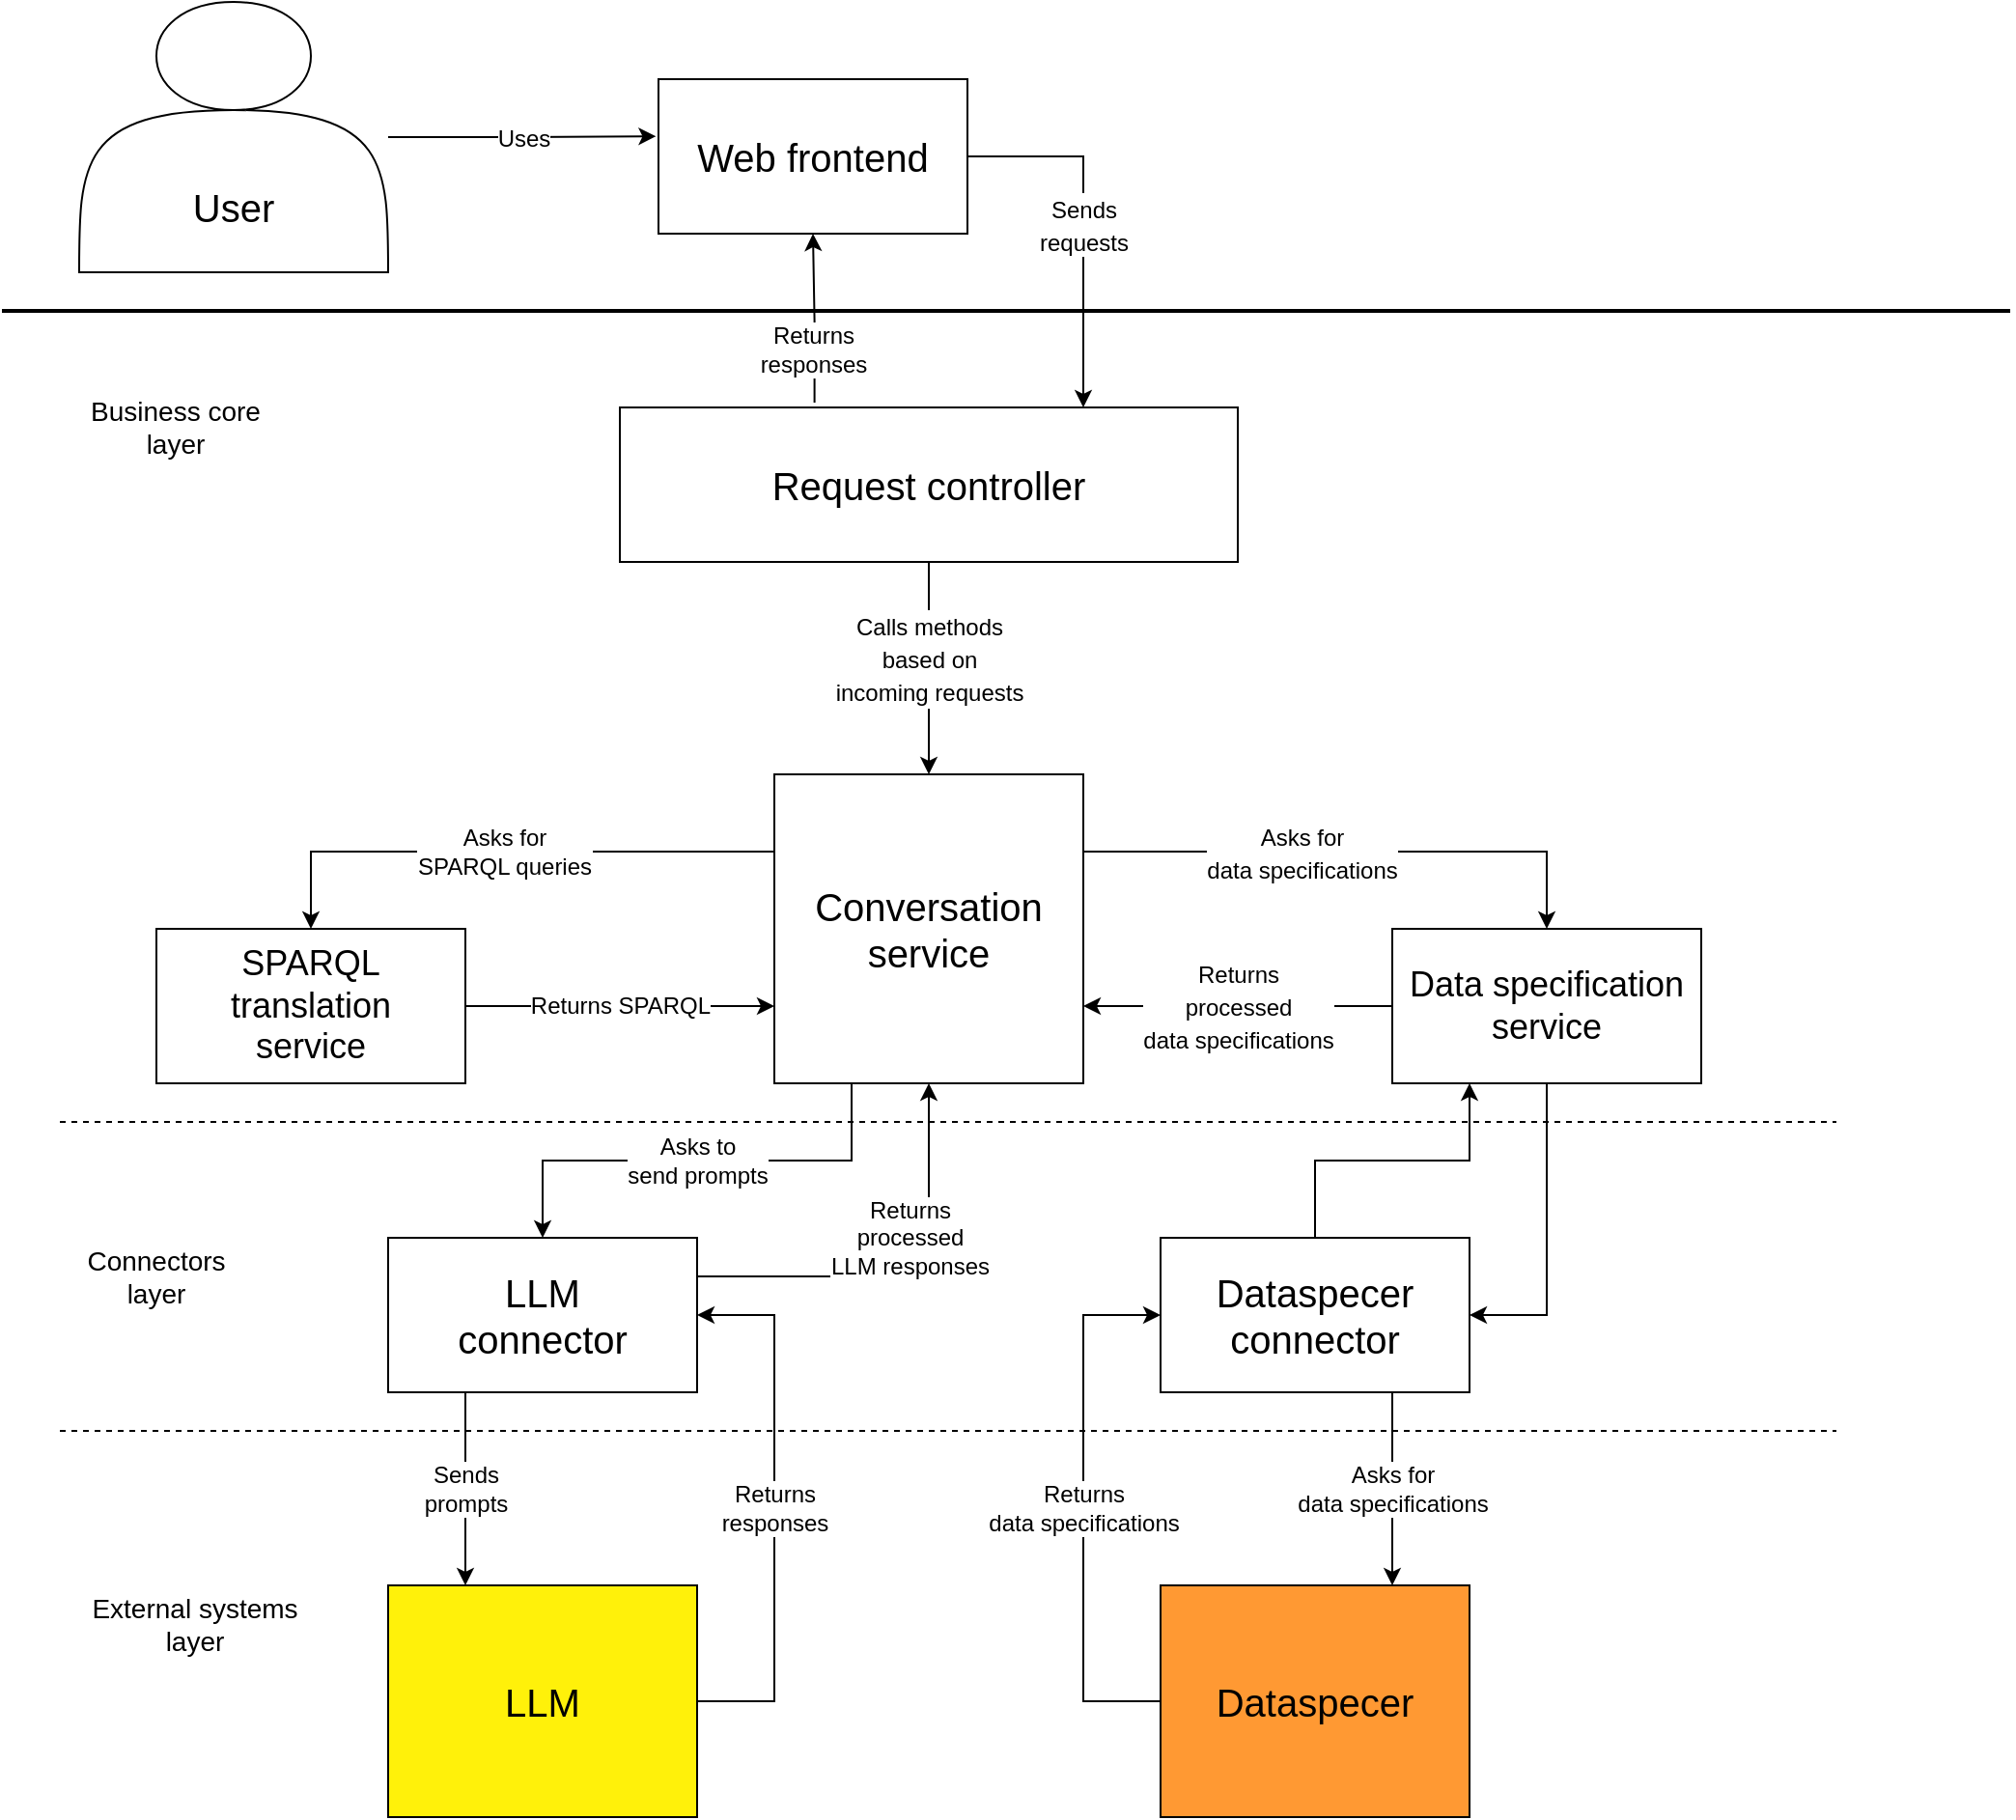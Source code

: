 <mxfile version="28.1.2">
  <diagram name="Page-1" id="YrlZnvYl19f4c1O1SpIb">
    <mxGraphModel dx="863" dy="473" grid="1" gridSize="10" guides="1" tooltips="1" connect="1" arrows="1" fold="1" page="1" pageScale="1" pageWidth="1100" pageHeight="850" math="0" shadow="0">
      <root>
        <mxCell id="0" />
        <mxCell id="1" parent="0" />
        <mxCell id="Y8c6E5Kz-DKiWm2LMtte-1" value="&lt;div&gt;&lt;font style=&quot;font-size: 20px;&quot;&gt;&lt;br&gt;&lt;/font&gt;&lt;/div&gt;&lt;div&gt;&lt;font style=&quot;font-size: 20px;&quot;&gt;&lt;br&gt;&lt;/font&gt;&lt;/div&gt;&lt;div&gt;&lt;font style=&quot;font-size: 20px;&quot;&gt;&lt;br&gt;&lt;/font&gt;&lt;/div&gt;&lt;font style=&quot;font-size: 20px;&quot;&gt;User&lt;/font&gt;" style="shape=actor;whiteSpace=wrap;html=1;" vertex="1" parent="1">
          <mxGeometry x="80" y="40" width="160" height="140" as="geometry" />
        </mxCell>
        <mxCell id="Y8c6E5Kz-DKiWm2LMtte-13" value="&lt;font style=&quot;font-size: 12px;&quot;&gt;Sends&lt;/font&gt;&lt;div&gt;&lt;font style=&quot;font-size: 12px;&quot;&gt;requests&lt;/font&gt;&lt;/div&gt;" style="edgeStyle=orthogonalEdgeStyle;rounded=0;orthogonalLoop=1;jettySize=auto;html=1;entryX=0.75;entryY=0;entryDx=0;entryDy=0;exitX=1;exitY=0.5;exitDx=0;exitDy=0;fontSize=14;" edge="1" parent="1" source="Y8c6E5Kz-DKiWm2LMtte-2" target="Y8c6E5Kz-DKiWm2LMtte-6">
          <mxGeometry relative="1" as="geometry" />
        </mxCell>
        <mxCell id="Y8c6E5Kz-DKiWm2LMtte-2" value="&lt;font style=&quot;font-size: 20px;&quot;&gt;Web frontend&lt;/font&gt;" style="rounded=0;whiteSpace=wrap;html=1;" vertex="1" parent="1">
          <mxGeometry x="380" y="80" width="160" height="80" as="geometry" />
        </mxCell>
        <mxCell id="Y8c6E5Kz-DKiWm2LMtte-21" value="Returns SPARQL" style="edgeStyle=orthogonalEdgeStyle;rounded=0;orthogonalLoop=1;jettySize=auto;html=1;entryX=0;entryY=0.75;entryDx=0;entryDy=0;fontSize=12;" edge="1" parent="1" source="Y8c6E5Kz-DKiWm2LMtte-3" target="Y8c6E5Kz-DKiWm2LMtte-4">
          <mxGeometry relative="1" as="geometry">
            <mxPoint x="430" y="560" as="targetPoint" />
          </mxGeometry>
        </mxCell>
        <mxCell id="Y8c6E5Kz-DKiWm2LMtte-3" value="&lt;font style=&quot;font-size: 18px;&quot;&gt;SPARQL&lt;/font&gt;&lt;div&gt;&lt;font style=&quot;font-size: 18px;&quot;&gt;translation&lt;/font&gt;&lt;/div&gt;&lt;div&gt;&lt;span style=&quot;font-size: 18px; background-color: transparent; color: light-dark(rgb(0, 0, 0), rgb(255, 255, 255));&quot;&gt;service&lt;/span&gt;&lt;/div&gt;" style="rounded=0;whiteSpace=wrap;html=1;" vertex="1" parent="1">
          <mxGeometry x="120" y="520" width="160" height="80" as="geometry" />
        </mxCell>
        <mxCell id="Y8c6E5Kz-DKiWm2LMtte-17" value="&lt;font style=&quot;font-size: 12px;&quot;&gt;Asks for&lt;/font&gt;&lt;div&gt;&lt;font style=&quot;font-size: 12px;&quot;&gt;data specifications&lt;/font&gt;&lt;/div&gt;" style="edgeStyle=orthogonalEdgeStyle;rounded=0;orthogonalLoop=1;jettySize=auto;html=1;entryX=0.5;entryY=0;entryDx=0;entryDy=0;fontSize=14;exitX=1;exitY=0.25;exitDx=0;exitDy=0;" edge="1" parent="1" source="Y8c6E5Kz-DKiWm2LMtte-4" target="Y8c6E5Kz-DKiWm2LMtte-7">
          <mxGeometry x="-0.195" relative="1" as="geometry">
            <mxPoint x="600" y="451" as="sourcePoint" />
            <mxPoint x="750" y="480" as="targetPoint" />
            <mxPoint as="offset" />
          </mxGeometry>
        </mxCell>
        <mxCell id="Y8c6E5Kz-DKiWm2LMtte-20" value="&lt;font style=&quot;font-size: 12px;&quot;&gt;Asks for&lt;/font&gt;&lt;div&gt;&lt;font style=&quot;font-size: 12px;&quot;&gt;SPARQL queries&lt;/font&gt;&lt;/div&gt;" style="edgeStyle=orthogonalEdgeStyle;rounded=0;orthogonalLoop=1;jettySize=auto;html=1;entryX=0.5;entryY=0;entryDx=0;entryDy=0;exitX=0;exitY=0.25;exitDx=0;exitDy=0;" edge="1" parent="1" source="Y8c6E5Kz-DKiWm2LMtte-4" target="Y8c6E5Kz-DKiWm2LMtte-3">
          <mxGeometry relative="1" as="geometry" />
        </mxCell>
        <mxCell id="Y8c6E5Kz-DKiWm2LMtte-29" value="&lt;font style=&quot;font-size: 12px;&quot;&gt;Asks to&lt;/font&gt;&lt;div&gt;&lt;font style=&quot;font-size: 12px;&quot;&gt;send prompts&lt;/font&gt;&lt;/div&gt;" style="edgeStyle=orthogonalEdgeStyle;rounded=0;orthogonalLoop=1;jettySize=auto;html=1;entryX=0.5;entryY=0;entryDx=0;entryDy=0;exitX=0.25;exitY=1;exitDx=0;exitDy=0;" edge="1" parent="1" source="Y8c6E5Kz-DKiWm2LMtte-4" target="Y8c6E5Kz-DKiWm2LMtte-5">
          <mxGeometry relative="1" as="geometry" />
        </mxCell>
        <mxCell id="Y8c6E5Kz-DKiWm2LMtte-4" value="Conversation&lt;div&gt;service&lt;/div&gt;" style="rounded=0;whiteSpace=wrap;html=1;fontSize=20;" vertex="1" parent="1">
          <mxGeometry x="440" y="440" width="160" height="160" as="geometry" />
        </mxCell>
        <mxCell id="Y8c6E5Kz-DKiWm2LMtte-25" value="Sends&lt;div&gt;prompts&lt;/div&gt;" style="edgeStyle=orthogonalEdgeStyle;rounded=0;orthogonalLoop=1;jettySize=auto;html=1;entryX=0.25;entryY=0;entryDx=0;entryDy=0;exitX=0.25;exitY=1;exitDx=0;exitDy=0;fontSize=12;" edge="1" parent="1" source="Y8c6E5Kz-DKiWm2LMtte-5" target="Y8c6E5Kz-DKiWm2LMtte-10">
          <mxGeometry relative="1" as="geometry" />
        </mxCell>
        <mxCell id="Y8c6E5Kz-DKiWm2LMtte-28" value="Returns&lt;div&gt;processed&lt;/div&gt;&lt;div&gt;LLM responses&lt;/div&gt;" style="edgeStyle=orthogonalEdgeStyle;rounded=0;orthogonalLoop=1;jettySize=auto;html=1;entryX=0.5;entryY=1;entryDx=0;entryDy=0;exitX=1;exitY=0.25;exitDx=0;exitDy=0;fontSize=12;" edge="1" parent="1" source="Y8c6E5Kz-DKiWm2LMtte-5" target="Y8c6E5Kz-DKiWm2LMtte-4">
          <mxGeometry x="0.273" y="10" relative="1" as="geometry">
            <mxPoint as="offset" />
          </mxGeometry>
        </mxCell>
        <mxCell id="Y8c6E5Kz-DKiWm2LMtte-5" value="LLM&lt;div&gt;connector&lt;/div&gt;" style="rounded=0;whiteSpace=wrap;html=1;fontSize=20;" vertex="1" parent="1">
          <mxGeometry x="240" y="680" width="160" height="80" as="geometry" />
        </mxCell>
        <mxCell id="Y8c6E5Kz-DKiWm2LMtte-14" value="&lt;font style=&quot;font-size: 12px;&quot;&gt;Returns&lt;/font&gt;&lt;div&gt;&lt;font style=&quot;font-size: 12px;&quot;&gt;responses&lt;/font&gt;&lt;/div&gt;" style="edgeStyle=orthogonalEdgeStyle;rounded=0;orthogonalLoop=1;jettySize=auto;html=1;entryX=0.5;entryY=1;entryDx=0;entryDy=0;exitX=0.315;exitY=-0.032;exitDx=0;exitDy=0;exitPerimeter=0;" edge="1" parent="1" source="Y8c6E5Kz-DKiWm2LMtte-6" target="Y8c6E5Kz-DKiWm2LMtte-2">
          <mxGeometry x="-0.378" y="1" relative="1" as="geometry">
            <mxPoint as="offset" />
          </mxGeometry>
        </mxCell>
        <mxCell id="Y8c6E5Kz-DKiWm2LMtte-16" value="&lt;font style=&quot;font-size: 12px;&quot;&gt;Calls methods&lt;/font&gt;&lt;div&gt;&lt;font style=&quot;font-size: 12px;&quot;&gt;based on&lt;/font&gt;&lt;/div&gt;&lt;div&gt;&lt;font style=&quot;font-size: 12px;&quot;&gt;incoming requests&lt;/font&gt;&lt;/div&gt;" style="edgeStyle=orthogonalEdgeStyle;rounded=0;orthogonalLoop=1;jettySize=auto;html=1;entryX=0.5;entryY=0;entryDx=0;entryDy=0;fontSize=14;" edge="1" parent="1" source="Y8c6E5Kz-DKiWm2LMtte-6" target="Y8c6E5Kz-DKiWm2LMtte-4">
          <mxGeometry x="-0.091" relative="1" as="geometry">
            <Array as="points">
              <mxPoint x="520" y="390" />
              <mxPoint x="520" y="390" />
            </Array>
            <mxPoint as="offset" />
          </mxGeometry>
        </mxCell>
        <mxCell id="Y8c6E5Kz-DKiWm2LMtte-6" value="Request controller" style="rounded=0;whiteSpace=wrap;html=1;fontSize=20;" vertex="1" parent="1">
          <mxGeometry x="360" y="250" width="320" height="80" as="geometry" />
        </mxCell>
        <mxCell id="Y8c6E5Kz-DKiWm2LMtte-18" value="&lt;font style=&quot;font-size: 12px;&quot;&gt;Returns&lt;/font&gt;&lt;div&gt;&lt;font style=&quot;font-size: 12px;&quot;&gt;processed&lt;/font&gt;&lt;/div&gt;&lt;div&gt;&lt;font style=&quot;font-size: 12px;&quot;&gt;data specifications&lt;/font&gt;&lt;/div&gt;" style="edgeStyle=orthogonalEdgeStyle;rounded=0;orthogonalLoop=1;jettySize=auto;html=1;exitX=0;exitY=0.5;exitDx=0;exitDy=0;fontSize=14;entryX=1;entryY=0.75;entryDx=0;entryDy=0;" edge="1" parent="1" source="Y8c6E5Kz-DKiWm2LMtte-7" target="Y8c6E5Kz-DKiWm2LMtte-4">
          <mxGeometry relative="1" as="geometry">
            <mxPoint x="600" y="539.5" as="targetPoint" />
            <mxPoint x="710" y="539.5" as="sourcePoint" />
          </mxGeometry>
        </mxCell>
        <mxCell id="Y8c6E5Kz-DKiWm2LMtte-19" style="edgeStyle=orthogonalEdgeStyle;rounded=0;orthogonalLoop=1;jettySize=auto;html=1;entryX=1;entryY=0.5;entryDx=0;entryDy=0;" edge="1" parent="1" source="Y8c6E5Kz-DKiWm2LMtte-7" target="Y8c6E5Kz-DKiWm2LMtte-8">
          <mxGeometry relative="1" as="geometry" />
        </mxCell>
        <mxCell id="Y8c6E5Kz-DKiWm2LMtte-7" value="Data specification service" style="rounded=0;whiteSpace=wrap;html=1;fontSize=18;" vertex="1" parent="1">
          <mxGeometry x="760" y="520" width="160" height="80" as="geometry" />
        </mxCell>
        <mxCell id="Y8c6E5Kz-DKiWm2LMtte-22" value="Asks for&lt;div&gt;data specifications&lt;/div&gt;" style="edgeStyle=orthogonalEdgeStyle;rounded=0;orthogonalLoop=1;jettySize=auto;html=1;entryX=0.75;entryY=0;entryDx=0;entryDy=0;exitX=0.75;exitY=1;exitDx=0;exitDy=0;fontSize=12;" edge="1" parent="1" source="Y8c6E5Kz-DKiWm2LMtte-8" target="Y8c6E5Kz-DKiWm2LMtte-9">
          <mxGeometry relative="1" as="geometry">
            <mxPoint x="760" y="770" as="sourcePoint" />
          </mxGeometry>
        </mxCell>
        <mxCell id="Y8c6E5Kz-DKiWm2LMtte-27" style="edgeStyle=orthogonalEdgeStyle;rounded=0;orthogonalLoop=1;jettySize=auto;html=1;entryX=0.25;entryY=1;entryDx=0;entryDy=0;" edge="1" parent="1" source="Y8c6E5Kz-DKiWm2LMtte-8" target="Y8c6E5Kz-DKiWm2LMtte-7">
          <mxGeometry relative="1" as="geometry">
            <mxPoint x="760" y="630" as="targetPoint" />
          </mxGeometry>
        </mxCell>
        <mxCell id="Y8c6E5Kz-DKiWm2LMtte-8" value="Dataspecer&lt;div&gt;connector&lt;/div&gt;" style="rounded=0;whiteSpace=wrap;html=1;fontSize=20;" vertex="1" parent="1">
          <mxGeometry x="640" y="680" width="160" height="80" as="geometry" />
        </mxCell>
        <mxCell id="Y8c6E5Kz-DKiWm2LMtte-23" value="&lt;font style=&quot;font-size: 12px;&quot;&gt;Returns&lt;/font&gt;&lt;div&gt;&lt;font style=&quot;font-size: 12px;&quot;&gt;data specifications&lt;/font&gt;&lt;/div&gt;" style="edgeStyle=orthogonalEdgeStyle;rounded=0;orthogonalLoop=1;jettySize=auto;html=1;entryX=0;entryY=0.5;entryDx=0;entryDy=0;exitX=0;exitY=0.5;exitDx=0;exitDy=0;" edge="1" parent="1" source="Y8c6E5Kz-DKiWm2LMtte-9" target="Y8c6E5Kz-DKiWm2LMtte-8">
          <mxGeometry relative="1" as="geometry">
            <Array as="points">
              <mxPoint x="600" y="920" />
              <mxPoint x="600" y="720" />
            </Array>
          </mxGeometry>
        </mxCell>
        <mxCell id="Y8c6E5Kz-DKiWm2LMtte-9" value="&lt;font style=&quot;font-size: 20px;&quot;&gt;Dataspecer&lt;/font&gt;" style="rounded=0;whiteSpace=wrap;html=1;fillColor=#FF9933;" vertex="1" parent="1">
          <mxGeometry x="640" y="860" width="160" height="120" as="geometry" />
        </mxCell>
        <mxCell id="Y8c6E5Kz-DKiWm2LMtte-26" value="Returns&lt;div&gt;responses&lt;/div&gt;" style="edgeStyle=orthogonalEdgeStyle;rounded=0;orthogonalLoop=1;jettySize=auto;html=1;entryX=1;entryY=0.5;entryDx=0;entryDy=0;exitX=1;exitY=0.5;exitDx=0;exitDy=0;fontSize=12;" edge="1" parent="1" source="Y8c6E5Kz-DKiWm2LMtte-10" target="Y8c6E5Kz-DKiWm2LMtte-5">
          <mxGeometry relative="1" as="geometry">
            <Array as="points">
              <mxPoint x="440" y="920" />
              <mxPoint x="440" y="720" />
            </Array>
          </mxGeometry>
        </mxCell>
        <mxCell id="Y8c6E5Kz-DKiWm2LMtte-10" value="&lt;font style=&quot;font-size: 20px;&quot;&gt;LLM&lt;/font&gt;" style="rounded=0;whiteSpace=wrap;html=1;fillColor=#FFF10A;" vertex="1" parent="1">
          <mxGeometry x="240" y="860" width="160" height="120" as="geometry" />
        </mxCell>
        <mxCell id="Y8c6E5Kz-DKiWm2LMtte-11" value="&lt;font style=&quot;font-size: 12px;&quot;&gt;Uses&lt;/font&gt;" style="edgeStyle=orthogonalEdgeStyle;rounded=0;orthogonalLoop=1;jettySize=auto;html=1;entryX=-0.008;entryY=0.37;entryDx=0;entryDy=0;entryPerimeter=0;fontSize=14;" edge="1" parent="1" source="Y8c6E5Kz-DKiWm2LMtte-1" target="Y8c6E5Kz-DKiWm2LMtte-2">
          <mxGeometry relative="1" as="geometry" />
        </mxCell>
        <mxCell id="Y8c6E5Kz-DKiWm2LMtte-12" value="" style="endArrow=none;html=1;rounded=0;strokeWidth=2;" edge="1" parent="1">
          <mxGeometry width="50" height="50" relative="1" as="geometry">
            <mxPoint x="40" y="200" as="sourcePoint" />
            <mxPoint x="1080" y="200" as="targetPoint" />
          </mxGeometry>
        </mxCell>
        <mxCell id="Y8c6E5Kz-DKiWm2LMtte-15" value="" style="endArrow=none;html=1;rounded=0;dashed=1;strokeWidth=1;" edge="1" parent="1">
          <mxGeometry width="50" height="50" relative="1" as="geometry">
            <mxPoint x="70" y="620" as="sourcePoint" />
            <mxPoint x="990" y="620" as="targetPoint" />
          </mxGeometry>
        </mxCell>
        <mxCell id="Y8c6E5Kz-DKiWm2LMtte-30" value="" style="endArrow=none;html=1;rounded=0;dashed=1;strokeWidth=1;" edge="1" parent="1">
          <mxGeometry width="50" height="50" relative="1" as="geometry">
            <mxPoint x="70" y="780" as="sourcePoint" />
            <mxPoint x="990" y="780" as="targetPoint" />
          </mxGeometry>
        </mxCell>
        <mxCell id="Y8c6E5Kz-DKiWm2LMtte-31" value="Connectors&lt;div&gt;layer&lt;/div&gt;" style="text;strokeColor=none;align=center;fillColor=none;html=1;verticalAlign=middle;whiteSpace=wrap;rounded=0;fontSize=14;" vertex="1" parent="1">
          <mxGeometry x="60" y="660" width="120" height="80" as="geometry" />
        </mxCell>
        <mxCell id="Y8c6E5Kz-DKiWm2LMtte-32" value="Business&amp;nbsp;&lt;span style=&quot;background-color: transparent; color: light-dark(rgb(0, 0, 0), rgb(255, 255, 255));&quot;&gt;core&lt;/span&gt;&lt;div&gt;layer&lt;/div&gt;" style="text;strokeColor=none;align=center;fillColor=none;html=1;verticalAlign=middle;whiteSpace=wrap;rounded=0;fontSize=14;" vertex="1" parent="1">
          <mxGeometry x="70" y="220" width="120" height="80" as="geometry" />
        </mxCell>
        <mxCell id="Y8c6E5Kz-DKiWm2LMtte-33" value="External systems&lt;div&gt;layer&lt;/div&gt;" style="text;strokeColor=none;align=center;fillColor=none;html=1;verticalAlign=middle;whiteSpace=wrap;rounded=0;fontSize=14;" vertex="1" parent="1">
          <mxGeometry x="80" y="840" width="120" height="80" as="geometry" />
        </mxCell>
      </root>
    </mxGraphModel>
  </diagram>
</mxfile>
